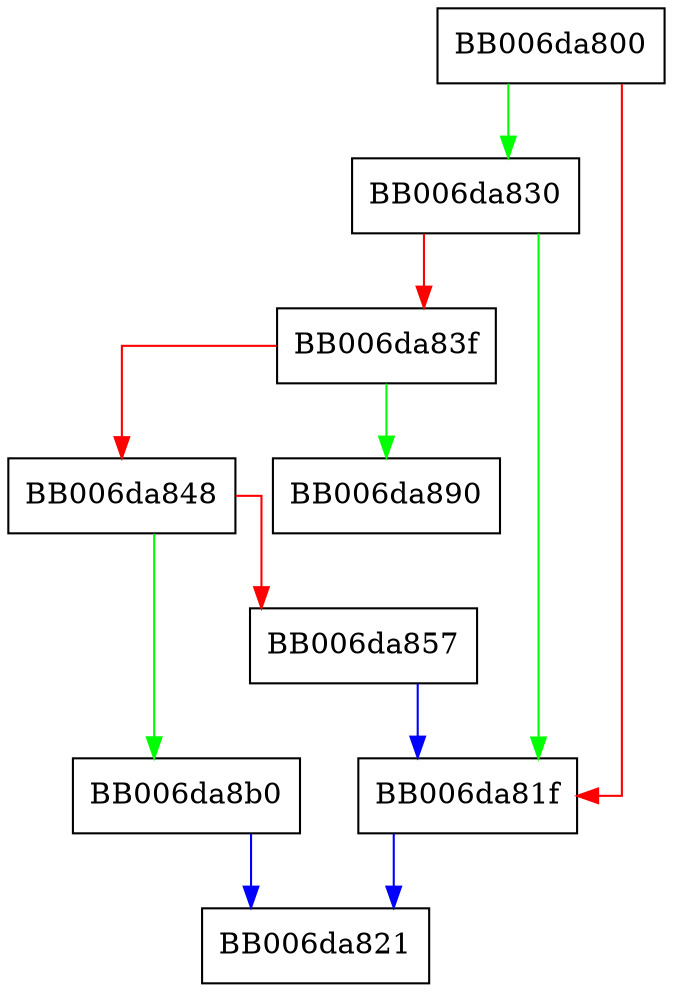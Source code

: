 digraph gmac_init {
  node [shape="box"];
  graph [splines=ortho];
  BB006da800 -> BB006da830 [color="green"];
  BB006da800 -> BB006da81f [color="red"];
  BB006da81f -> BB006da821 [color="blue"];
  BB006da830 -> BB006da81f [color="green"];
  BB006da830 -> BB006da83f [color="red"];
  BB006da83f -> BB006da890 [color="green"];
  BB006da83f -> BB006da848 [color="red"];
  BB006da848 -> BB006da8b0 [color="green"];
  BB006da848 -> BB006da857 [color="red"];
  BB006da857 -> BB006da81f [color="blue"];
  BB006da8b0 -> BB006da821 [color="blue"];
}
